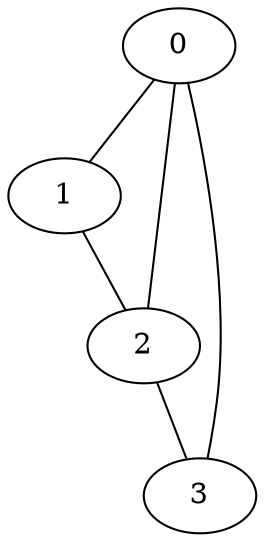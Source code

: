graph G{
0 [label = "0"];
1 [label = "1"];
2 [label = "2"];
3 [label = "3"];
0 -- 1;
0 -- 2;
0 -- 3;
1 -- 2;
2 -- 3;
}